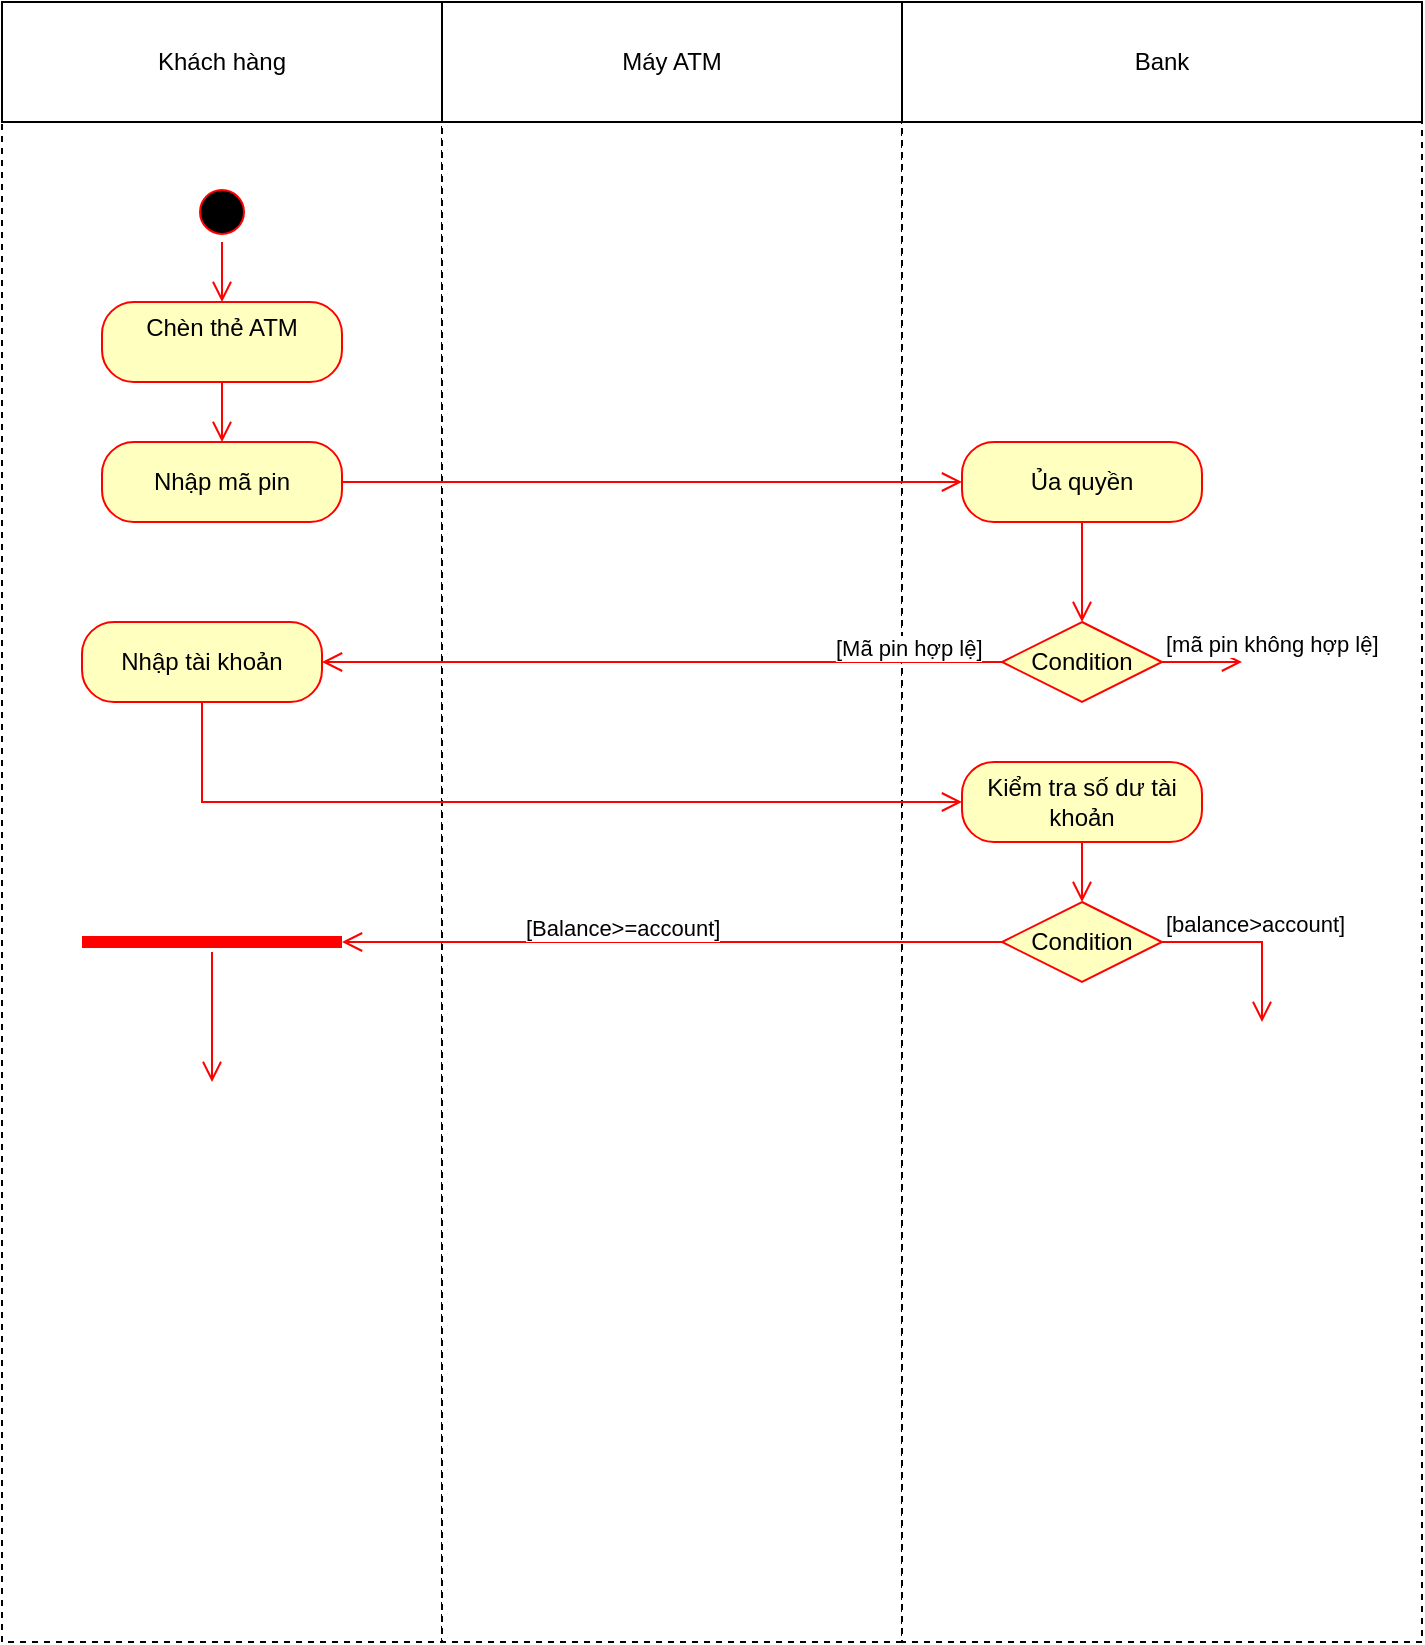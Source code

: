<mxfile version="26.0.16">
  <diagram name="Page-1" id="Y24SdN7_Ipk57l6RY72a">
    <mxGraphModel dx="1793" dy="2065" grid="1" gridSize="10" guides="1" tooltips="1" connect="1" arrows="1" fold="1" page="1" pageScale="1" pageWidth="850" pageHeight="1100" math="0" shadow="0">
      <root>
        <mxCell id="0" />
        <mxCell id="1" parent="0" />
        <mxCell id="iBAFh-Meh7RH4j335GwN-2" value="" style="rounded=0;whiteSpace=wrap;html=1;dashed=1;" vertex="1" parent="1">
          <mxGeometry x="40" y="40" width="220" height="760" as="geometry" />
        </mxCell>
        <mxCell id="iBAFh-Meh7RH4j335GwN-3" value="" style="rounded=0;whiteSpace=wrap;html=1;dashed=1;" vertex="1" parent="1">
          <mxGeometry x="260" y="40" width="230" height="760" as="geometry" />
        </mxCell>
        <mxCell id="iBAFh-Meh7RH4j335GwN-4" value="" style="rounded=0;whiteSpace=wrap;html=1;dashed=1;" vertex="1" parent="1">
          <mxGeometry x="490" y="40" width="260" height="760" as="geometry" />
        </mxCell>
        <mxCell id="iBAFh-Meh7RH4j335GwN-6" value="Khách hàng" style="rounded=0;whiteSpace=wrap;html=1;" vertex="1" parent="1">
          <mxGeometry x="40" y="-20" width="220" height="60" as="geometry" />
        </mxCell>
        <mxCell id="iBAFh-Meh7RH4j335GwN-7" value="Máy ATM" style="rounded=0;whiteSpace=wrap;html=1;" vertex="1" parent="1">
          <mxGeometry x="260" y="-20" width="230" height="60" as="geometry" />
        </mxCell>
        <mxCell id="iBAFh-Meh7RH4j335GwN-8" value="Bank" style="rounded=0;whiteSpace=wrap;html=1;" vertex="1" parent="1">
          <mxGeometry x="490" y="-20" width="260" height="60" as="geometry" />
        </mxCell>
        <mxCell id="iBAFh-Meh7RH4j335GwN-9" value="" style="ellipse;html=1;shape=startState;fillColor=#000000;strokeColor=#ff0000;" vertex="1" parent="1">
          <mxGeometry x="135" y="70" width="30" height="30" as="geometry" />
        </mxCell>
        <mxCell id="iBAFh-Meh7RH4j335GwN-10" value="" style="edgeStyle=orthogonalEdgeStyle;html=1;verticalAlign=bottom;endArrow=open;endSize=8;strokeColor=#ff0000;rounded=0;entryX=0.5;entryY=0;entryDx=0;entryDy=0;" edge="1" source="iBAFh-Meh7RH4j335GwN-9" parent="1" target="iBAFh-Meh7RH4j335GwN-12">
          <mxGeometry relative="1" as="geometry">
            <mxPoint x="150" y="160" as="targetPoint" />
          </mxGeometry>
        </mxCell>
        <mxCell id="iBAFh-Meh7RH4j335GwN-12" value="Chèn thẻ ATM&lt;br&gt;&lt;div&gt;&lt;span style=&quot;color: rgba(0, 0, 0, 0); font-family: monospace; font-size: 0px; text-align: start; text-wrap-mode: nowrap;&quot;&gt;&lt;br&gt;&lt;/span&gt;&lt;/div&gt;" style="rounded=1;whiteSpace=wrap;html=1;arcSize=40;fontColor=#000000;fillColor=#ffffc0;strokeColor=#ff0000;" vertex="1" parent="1">
          <mxGeometry x="90" y="130" width="120" height="40" as="geometry" />
        </mxCell>
        <mxCell id="iBAFh-Meh7RH4j335GwN-13" value="" style="edgeStyle=orthogonalEdgeStyle;html=1;verticalAlign=bottom;endArrow=open;endSize=8;strokeColor=#ff0000;rounded=0;entryX=0.5;entryY=0;entryDx=0;entryDy=0;" edge="1" source="iBAFh-Meh7RH4j335GwN-12" parent="1" target="iBAFh-Meh7RH4j335GwN-15">
          <mxGeometry relative="1" as="geometry">
            <mxPoint x="150" y="260" as="targetPoint" />
            <Array as="points" />
          </mxGeometry>
        </mxCell>
        <mxCell id="iBAFh-Meh7RH4j335GwN-15" value="Nhập mã pin" style="rounded=1;whiteSpace=wrap;html=1;arcSize=40;fontColor=#000000;fillColor=#ffffc0;strokeColor=#ff0000;" vertex="1" parent="1">
          <mxGeometry x="90" y="200" width="120" height="40" as="geometry" />
        </mxCell>
        <mxCell id="iBAFh-Meh7RH4j335GwN-16" value="" style="edgeStyle=orthogonalEdgeStyle;html=1;verticalAlign=bottom;endArrow=open;endSize=8;strokeColor=#ff0000;rounded=0;exitX=1;exitY=0.5;exitDx=0;exitDy=0;entryX=0;entryY=0.5;entryDx=0;entryDy=0;" edge="1" source="iBAFh-Meh7RH4j335GwN-15" parent="1" target="iBAFh-Meh7RH4j335GwN-17">
          <mxGeometry relative="1" as="geometry">
            <mxPoint x="330" y="260" as="targetPoint" />
          </mxGeometry>
        </mxCell>
        <mxCell id="iBAFh-Meh7RH4j335GwN-17" value="Ủa quyền" style="rounded=1;whiteSpace=wrap;html=1;arcSize=40;fontColor=#000000;fillColor=#ffffc0;strokeColor=#ff0000;" vertex="1" parent="1">
          <mxGeometry x="520" y="200" width="120" height="40" as="geometry" />
        </mxCell>
        <mxCell id="iBAFh-Meh7RH4j335GwN-18" value="" style="edgeStyle=orthogonalEdgeStyle;html=1;verticalAlign=bottom;endArrow=open;endSize=8;strokeColor=#ff0000;rounded=0;entryX=0.5;entryY=0;entryDx=0;entryDy=0;" edge="1" source="iBAFh-Meh7RH4j335GwN-17" parent="1" target="iBAFh-Meh7RH4j335GwN-19">
          <mxGeometry relative="1" as="geometry">
            <mxPoint x="600" y="325" as="targetPoint" />
          </mxGeometry>
        </mxCell>
        <mxCell id="iBAFh-Meh7RH4j335GwN-19" value="Condition" style="rhombus;whiteSpace=wrap;html=1;fontColor=#000000;fillColor=#ffffc0;strokeColor=#ff0000;" vertex="1" parent="1">
          <mxGeometry x="540" y="290" width="80" height="40" as="geometry" />
        </mxCell>
        <mxCell id="iBAFh-Meh7RH4j335GwN-20" value="[mã pin không hợp lệ]" style="edgeStyle=orthogonalEdgeStyle;html=1;align=left;verticalAlign=bottom;endArrow=open;endSize=8;strokeColor=#ff0000;rounded=0;" edge="1" source="iBAFh-Meh7RH4j335GwN-19" parent="1">
          <mxGeometry x="-1" relative="1" as="geometry">
            <mxPoint x="660" y="310" as="targetPoint" />
          </mxGeometry>
        </mxCell>
        <mxCell id="iBAFh-Meh7RH4j335GwN-21" value="[Mã pin hợp lệ]" style="edgeStyle=orthogonalEdgeStyle;html=1;align=left;verticalAlign=top;endArrow=open;endSize=8;strokeColor=#ff0000;rounded=0;" edge="1" source="iBAFh-Meh7RH4j335GwN-19" parent="1">
          <mxGeometry x="-0.5" y="-20" relative="1" as="geometry">
            <mxPoint x="200" y="310" as="targetPoint" />
            <Array as="points">
              <mxPoint x="200" y="310" />
            </Array>
            <mxPoint as="offset" />
          </mxGeometry>
        </mxCell>
        <mxCell id="iBAFh-Meh7RH4j335GwN-22" value="Nhập tài khoản" style="rounded=1;whiteSpace=wrap;html=1;arcSize=40;fontColor=#000000;fillColor=#ffffc0;strokeColor=#ff0000;" vertex="1" parent="1">
          <mxGeometry x="80" y="290" width="120" height="40" as="geometry" />
        </mxCell>
        <mxCell id="iBAFh-Meh7RH4j335GwN-23" value="" style="edgeStyle=orthogonalEdgeStyle;html=1;verticalAlign=bottom;endArrow=open;endSize=8;strokeColor=#ff0000;rounded=0;exitX=0.5;exitY=1;exitDx=0;exitDy=0;entryX=0;entryY=0.5;entryDx=0;entryDy=0;" edge="1" parent="1" source="iBAFh-Meh7RH4j335GwN-22" target="iBAFh-Meh7RH4j335GwN-26">
          <mxGeometry relative="1" as="geometry">
            <mxPoint x="475" y="390" as="targetPoint" />
            <mxPoint x="165" y="390" as="sourcePoint" />
          </mxGeometry>
        </mxCell>
        <mxCell id="iBAFh-Meh7RH4j335GwN-26" value="Kiểm tra số dư tài khoản" style="rounded=1;whiteSpace=wrap;html=1;arcSize=40;fontColor=#000000;fillColor=#ffffc0;strokeColor=#ff0000;" vertex="1" parent="1">
          <mxGeometry x="520" y="360" width="120" height="40" as="geometry" />
        </mxCell>
        <mxCell id="iBAFh-Meh7RH4j335GwN-27" value="" style="edgeStyle=orthogonalEdgeStyle;html=1;verticalAlign=bottom;endArrow=open;endSize=8;strokeColor=#ff0000;rounded=0;" edge="1" source="iBAFh-Meh7RH4j335GwN-26" parent="1">
          <mxGeometry relative="1" as="geometry">
            <mxPoint x="580" y="430" as="targetPoint" />
          </mxGeometry>
        </mxCell>
        <mxCell id="iBAFh-Meh7RH4j335GwN-28" value="Condition" style="rhombus;whiteSpace=wrap;html=1;fontColor=#000000;fillColor=#ffffc0;strokeColor=#ff0000;" vertex="1" parent="1">
          <mxGeometry x="540" y="430" width="80" height="40" as="geometry" />
        </mxCell>
        <mxCell id="iBAFh-Meh7RH4j335GwN-29" value="[balance&amp;gt;account]" style="edgeStyle=orthogonalEdgeStyle;html=1;align=left;verticalAlign=bottom;endArrow=open;endSize=8;strokeColor=#ff0000;rounded=0;exitX=1;exitY=0.5;exitDx=0;exitDy=0;" edge="1" source="iBAFh-Meh7RH4j335GwN-28" parent="1">
          <mxGeometry x="-1" relative="1" as="geometry">
            <mxPoint x="670" y="490" as="targetPoint" />
            <Array as="points">
              <mxPoint x="670" y="450" />
              <mxPoint x="670" y="490" />
            </Array>
          </mxGeometry>
        </mxCell>
        <mxCell id="iBAFh-Meh7RH4j335GwN-30" value="[Balance&amp;gt;=account]" style="edgeStyle=orthogonalEdgeStyle;html=1;align=left;verticalAlign=top;endArrow=open;endSize=8;strokeColor=#ff0000;rounded=0;entryX=1;entryY=0.5;entryDx=0;entryDy=0;entryPerimeter=0;" edge="1" source="iBAFh-Meh7RH4j335GwN-28" parent="1" target="iBAFh-Meh7RH4j335GwN-32">
          <mxGeometry x="0.455" y="-20" relative="1" as="geometry">
            <mxPoint x="420" y="450" as="targetPoint" />
            <mxPoint as="offset" />
          </mxGeometry>
        </mxCell>
        <mxCell id="iBAFh-Meh7RH4j335GwN-32" value="" style="shape=line;html=1;strokeWidth=6;strokeColor=#ff0000;" vertex="1" parent="1">
          <mxGeometry x="80" y="445" width="130" height="10" as="geometry" />
        </mxCell>
        <mxCell id="iBAFh-Meh7RH4j335GwN-33" value="" style="edgeStyle=orthogonalEdgeStyle;html=1;verticalAlign=bottom;endArrow=open;endSize=8;strokeColor=#ff0000;rounded=0;" edge="1" source="iBAFh-Meh7RH4j335GwN-32" parent="1">
          <mxGeometry relative="1" as="geometry">
            <mxPoint x="145" y="520" as="targetPoint" />
            <Array as="points">
              <mxPoint x="145" y="520" />
            </Array>
          </mxGeometry>
        </mxCell>
      </root>
    </mxGraphModel>
  </diagram>
</mxfile>
